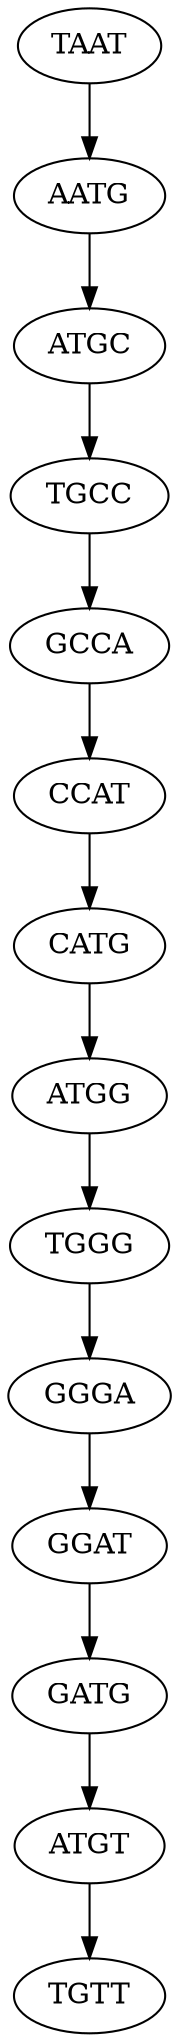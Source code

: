 // DeBruijn graph
digraph {
	TAAT [label=TAAT]
	CATG [label=CATG]
	ATGC [label=ATGC]
	CCAT [label=CCAT]
	GGAT [label=GGAT]
	TGGG [label=TGGG]
	GGGA [label=GGGA]
	TGCC [label=TGCC]
	AATG [label=AATG]
	ATGG [label=ATGG]
	GCCA [label=GCCA]
	ATGT [label=ATGT]
	GATG [label=GATG]
		TAAT -> AATG
		CATG -> ATGG
		ATGC -> TGCC
		CCAT -> CATG
		GGAT -> GATG
		TGGG -> GGGA
		GGGA -> GGAT
		TGCC -> GCCA
		AATG -> ATGC
		ATGG -> TGGG
		GCCA -> CCAT
		ATGT -> TGTT
		GATG -> ATGT
}